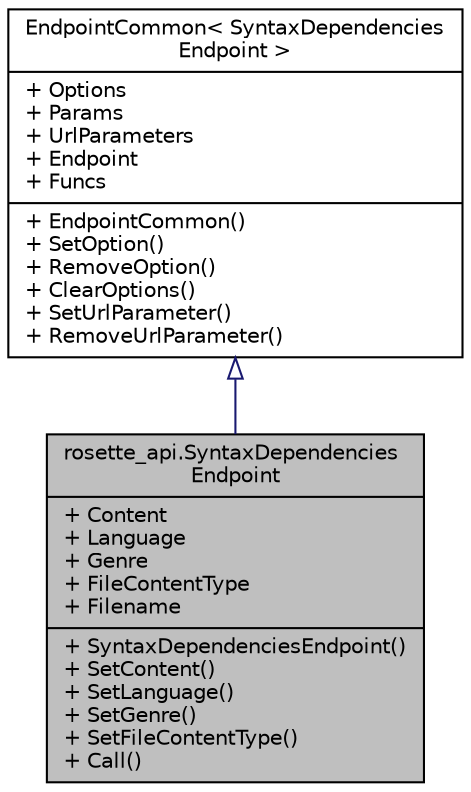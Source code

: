 digraph "rosette_api.SyntaxDependenciesEndpoint"
{
  edge [fontname="Helvetica",fontsize="10",labelfontname="Helvetica",labelfontsize="10"];
  node [fontname="Helvetica",fontsize="10",shape=record];
  Node0 [label="{rosette_api.SyntaxDependencies\lEndpoint\n|+ Content\l+ Language\l+ Genre\l+ FileContentType\l+ Filename\l|+ SyntaxDependenciesEndpoint()\l+ SetContent()\l+ SetLanguage()\l+ SetGenre()\l+ SetFileContentType()\l+ Call()\l}",height=0.2,width=0.4,color="black", fillcolor="grey75", style="filled", fontcolor="black"];
  Node1 -> Node0 [dir="back",color="midnightblue",fontsize="10",style="solid",arrowtail="onormal",fontname="Helvetica"];
  Node1 [label="{EndpointCommon\< SyntaxDependencies\lEndpoint \>\n|+ Options\l+ Params\l+ UrlParameters\l+ Endpoint\l+ Funcs\l|+ EndpointCommon()\l+ SetOption()\l+ RemoveOption()\l+ ClearOptions()\l+ SetUrlParameter()\l+ RemoveUrlParameter()\l}",height=0.2,width=0.4,color="black", fillcolor="white", style="filled",URL="$classrosette__api_1_1_endpoint_common.html"];
}
